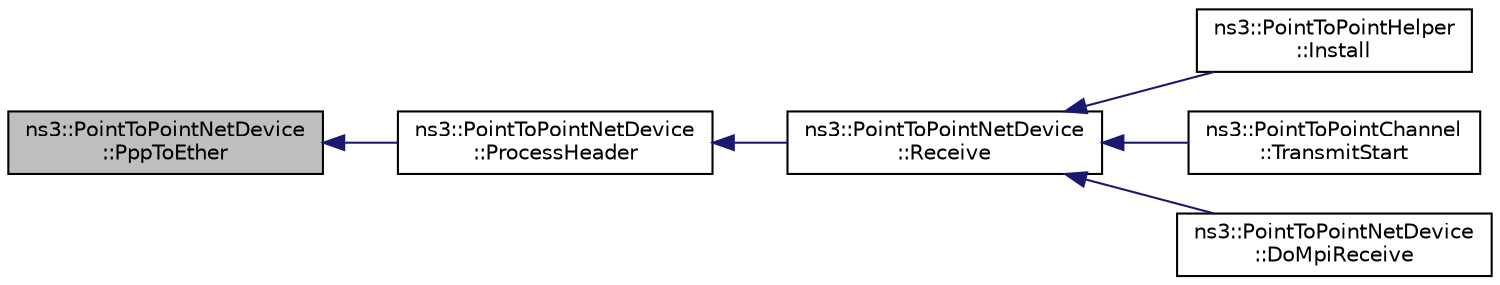 digraph "ns3::PointToPointNetDevice::PppToEther"
{
  edge [fontname="Helvetica",fontsize="10",labelfontname="Helvetica",labelfontsize="10"];
  node [fontname="Helvetica",fontsize="10",shape=record];
  rankdir="LR";
  Node1 [label="ns3::PointToPointNetDevice\l::PppToEther",height=0.2,width=0.4,color="black", fillcolor="grey75", style="filled", fontcolor="black"];
  Node1 -> Node2 [dir="back",color="midnightblue",fontsize="10",style="solid"];
  Node2 [label="ns3::PointToPointNetDevice\l::ProcessHeader",height=0.2,width=0.4,color="black", fillcolor="white", style="filled",URL="$db/d2f/classns3_1_1PointToPointNetDevice.html#ac2e48ae3ee00fcaff6f9e98984e5d3c6"];
  Node2 -> Node3 [dir="back",color="midnightblue",fontsize="10",style="solid"];
  Node3 [label="ns3::PointToPointNetDevice\l::Receive",height=0.2,width=0.4,color="black", fillcolor="white", style="filled",URL="$db/d2f/classns3_1_1PointToPointNetDevice.html#ac7d662e7083e3a522557fcfa502e4b5e"];
  Node3 -> Node4 [dir="back",color="midnightblue",fontsize="10",style="solid"];
  Node4 [label="ns3::PointToPointHelper\l::Install",height=0.2,width=0.4,color="black", fillcolor="white", style="filled",URL="$d5/d0d/classns3_1_1PointToPointHelper.html#aecfc3e7bc34a5fa9707b26df08ef913a"];
  Node3 -> Node5 [dir="back",color="midnightblue",fontsize="10",style="solid"];
  Node5 [label="ns3::PointToPointChannel\l::TransmitStart",height=0.2,width=0.4,color="black", fillcolor="white", style="filled",URL="$dd/da8/classns3_1_1PointToPointChannel.html#ad3032b1fa7e3e046ccd0bc7e1b5de80b",tooltip="Transmit a packet over this channel. "];
  Node3 -> Node6 [dir="back",color="midnightblue",fontsize="10",style="solid"];
  Node6 [label="ns3::PointToPointNetDevice\l::DoMpiReceive",height=0.2,width=0.4,color="black", fillcolor="white", style="filled",URL="$db/d2f/classns3_1_1PointToPointNetDevice.html#adb881a073eaa215d5b8c8dc0434a0690",tooltip="Handler for MPI receive event. "];
}
